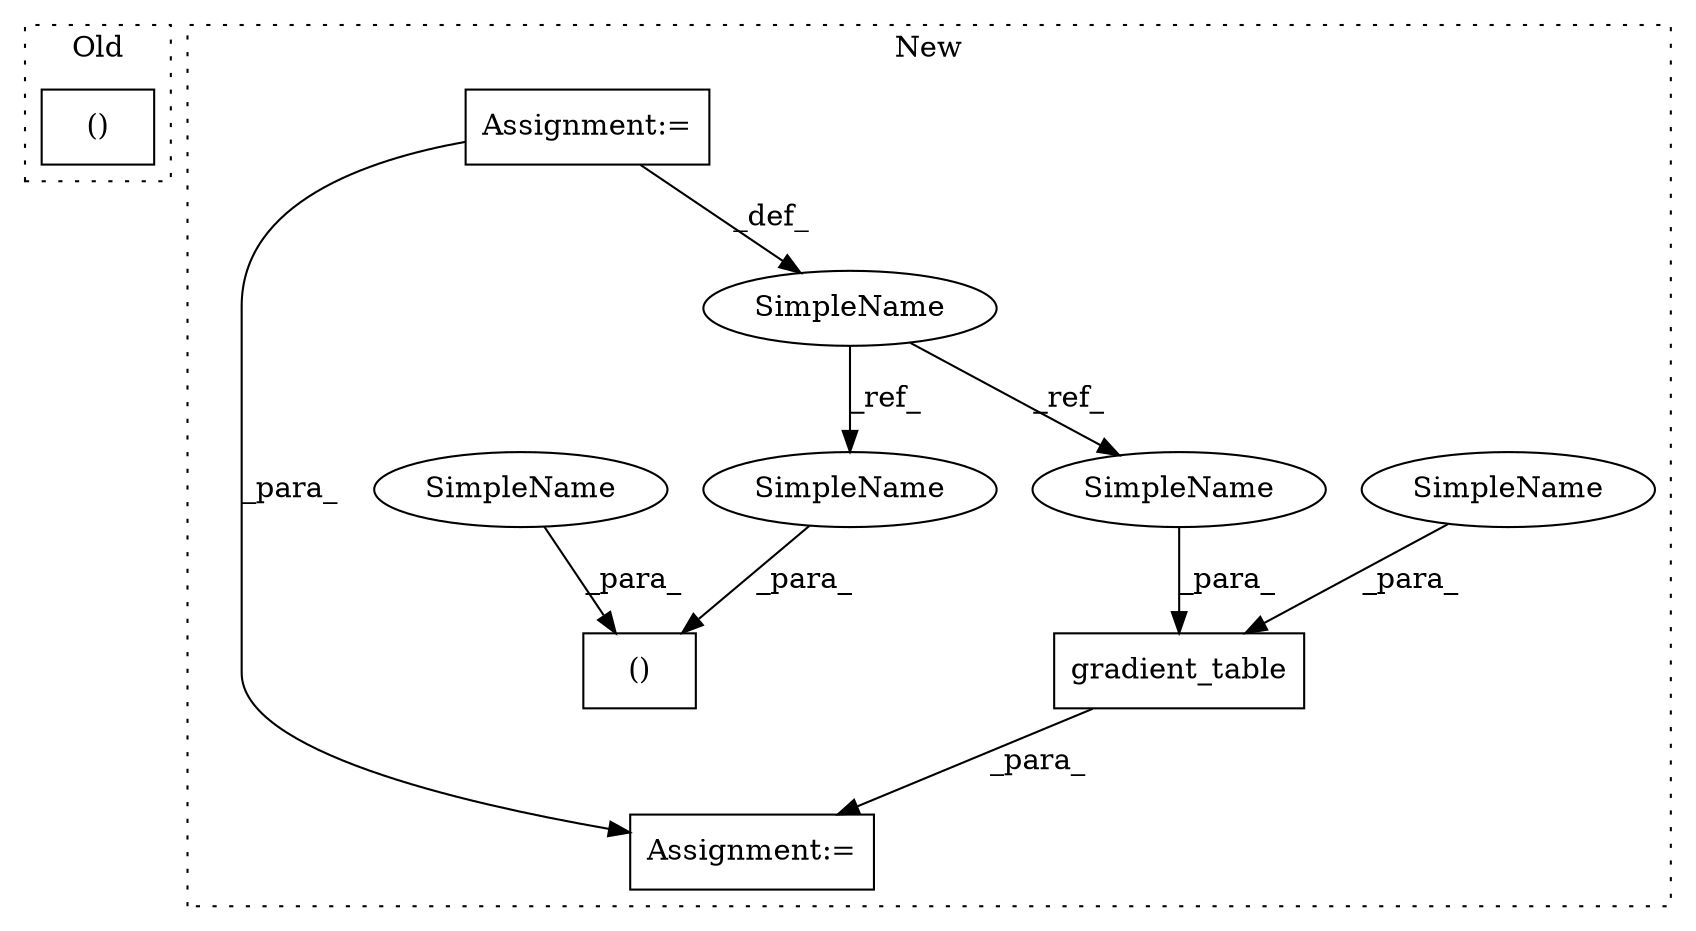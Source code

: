 digraph G {
subgraph cluster0 {
1 [label="()" a="106" s="978" l="20" shape="box"];
label = "Old";
style="dotted";
}
subgraph cluster1 {
2 [label="gradient_table" a="32" s="1428,1454" l="15,1" shape="box"];
3 [label="Assignment:=" a="7" s="1427" l="1" shape="box"];
4 [label="Assignment:=" a="7" s="734" l="5" shape="box"];
5 [label="()" a="106" s="1353" l="23" shape="box"];
6 [label="SimpleName" a="42" s="734" l="5" shape="ellipse"];
7 [label="SimpleName" a="42" s="1443" l="5" shape="ellipse"];
8 [label="SimpleName" a="42" s="1353" l="5" shape="ellipse"];
9 [label="SimpleName" a="42" s="1449" l="5" shape="ellipse"];
10 [label="SimpleName" a="42" s="1371" l="5" shape="ellipse"];
label = "New";
style="dotted";
}
2 -> 3 [label="_para_"];
4 -> 3 [label="_para_"];
4 -> 6 [label="_def_"];
6 -> 9 [label="_ref_"];
6 -> 10 [label="_ref_"];
7 -> 2 [label="_para_"];
8 -> 5 [label="_para_"];
9 -> 2 [label="_para_"];
10 -> 5 [label="_para_"];
}